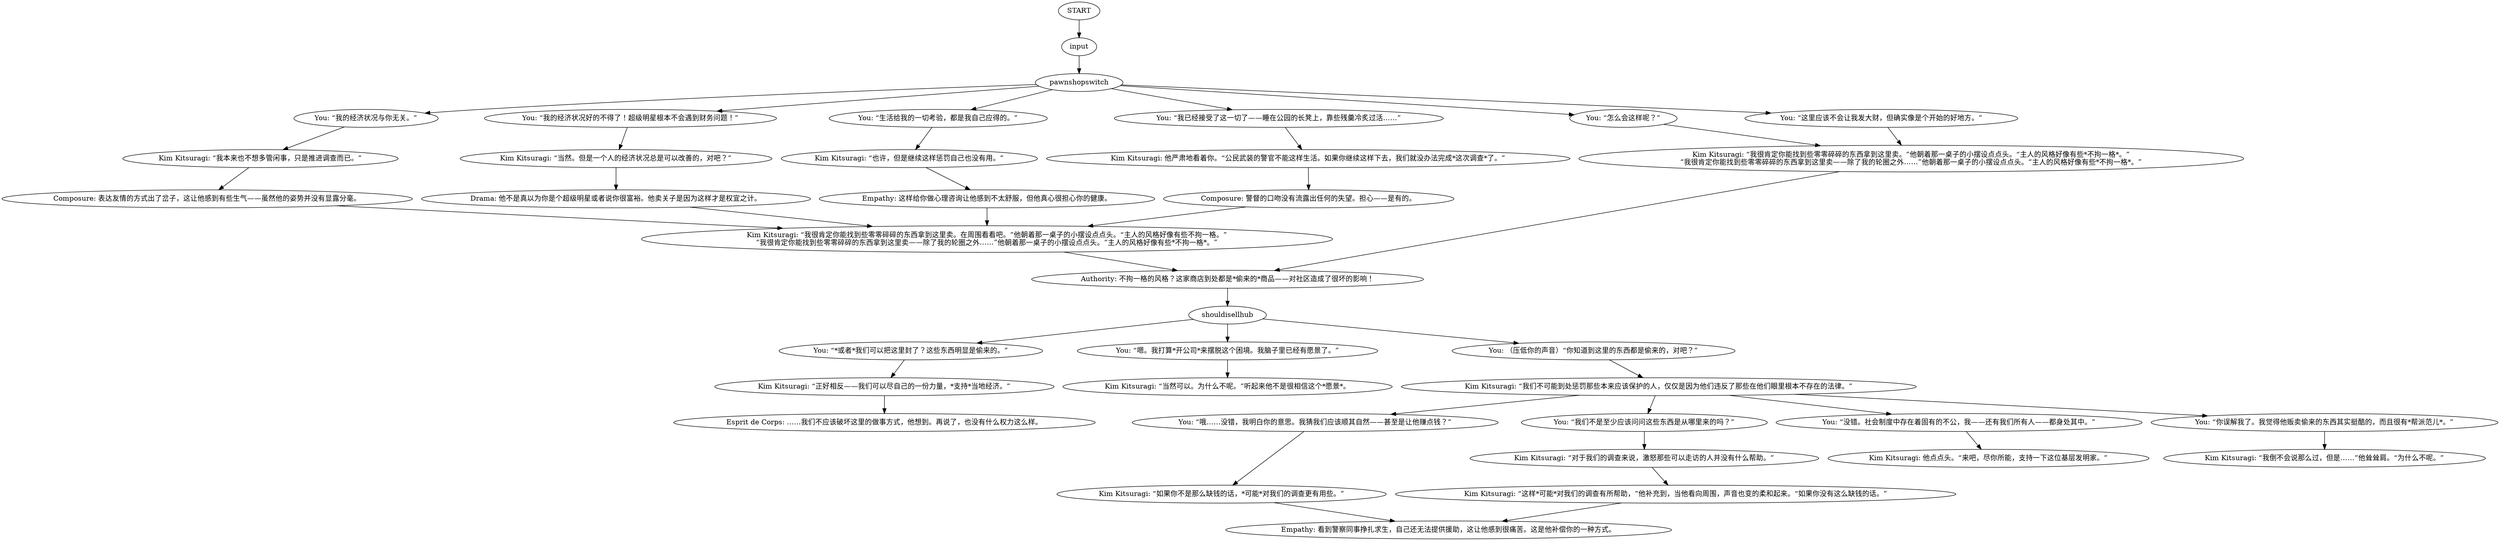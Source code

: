 # KIM SWITCH / PAWNSHOP
# Kim suggests you can get money by selling things here.
# ==================================================
digraph G {
	  0 [label="START"];
	  1 [label="input"];
	  2 [label="Kim Kitsuragi: “我很肯定你能找到些零零碎碎的东西拿到这里卖。”他朝着那一桌子的小摆设点点头。“主人的风格好像有些*不拘一格*。”\n“我很肯定你能找到些零零碎碎的东西拿到这里卖——除了我的轮圈之外……”他朝着那一桌子的小摆设点点头。“主人的风格好像有些*不拘一格*。”"];
	  3 [label="Empathy: 看到警察同事挣扎求生，自己还无法提供援助，这让他感到很痛苦。这是他补偿你的一种方式。"];
	  4 [label="You: “*或者*我们可以把这里封了？这些东西明显是偷来的。”"];
	  5 [label="Kim Kitsuragi: “当然。但是一个人的经济状况总是可以改善的，对吧？”"];
	  6 [label="shouldisellhub"];
	  7 [label="You: “你误解我了。我觉得他贩卖偷来的东西其实挺酷的，而且很有*帮派范儿*。”"];
	  8 [label="Kim Kitsuragi: “对于我们的调查来说，激怒那些可以走访的人并没有什么帮助。”"];
	  9 [label="You: “我的经济状况好的不得了！超级明星根本不会遇到财务问题！”"];
	  10 [label="Kim Kitsuragi: “当然可以。为什么不呢。”听起来他不是很相信这个*愿景*。"];
	  11 [label="Kim Kitsuragi: “正好相反——我们可以尽自己的一份力量，*支持*当地经济。”"];
	  12 [label="You: “我的经济状况与你无关。”"];
	  13 [label="You: “嗯。我打算*开公司*来摆脱这个困境。我脑子里已经有愿景了。”"];
	  14 [label="Kim Kitsuragi: “也许，但是继续这样惩罚自己也没有用。”"];
	  15 [label="Kim Kitsuragi: “我很肯定你能找到些零零碎碎的东西拿到这里卖。在周围看看吧。”他朝着那一桌子的小摆设点点头。“主人的风格好像有些不拘一格。”\n“我很肯定你能找到些零零碎碎的东西拿到这里卖——除了我的轮圈之外……”他朝着那一桌子的小摆设点点头。“主人的风格好像有些*不拘一格*。”"];
	  16 [label="You: “哦……没错，我明白你的意思。我猜我们应该顺其自然——甚至是让他赚点钱？”"];
	  17 [label="Kim Kitsuragi: “我本来也不想多管闲事，只是推进调查而已。”"];
	  18 [label="Drama: 他不是真以为你是个超级明星或者说你很富裕。他卖关子是因为这样才是权宜之计。"];
	  19 [label="Authority: 不拘一格的风格？这家商店到处都是*偷来的*商品——对社区造成了很坏的影响！"];
	  20 [label="Kim Kitsuragi: “我们不可能到处惩罚那些本来应该保护的人，仅仅是因为他们违反了那些在他们眼里根本不存在的法律。”"];
	  21 [label="Kim Kitsuragi: 他严肃地看着你。“公民武装的警官不能这样生活。如果你继续这样下去，我们就没办法完成*这次调查*了。”"];
	  22 [label="You: “我们不是至少应该问问这些东西是从哪里来的吗？”"];
	  23 [label="Esprit de Corps: ……我们不应该破坏这里的做事方式，他想到。再说了，也没有什么权力这么样。"];
	  24 [label="You: （压低你的声音）“你知道到这里的东西都是偷来的，对吧？”"];
	  25 [label="You: “怎么会这样呢？”"];
	  26 [label="You: “没错。社会制度中存在着固有的不公，我——还有我们所有人——都身处其中。”"];
	  28 [label="You: “生活给我的一切考验，都是我自己应得的。”"];
	  29 [label="Composure: 警督的口吻没有流露出任何的失望。担心——是有的。"];
	  30 [label="pawnshopswitch"];
	  31 [label="You: “这里应该不会让我发大财，但确实像是个开始的好地方。”"];
	  32 [label="Kim Kitsuragi: “这样*可能*对我们的调查有所帮助，”他补充到，当他看向周围，声音也变的柔和起来。“如果你没有这么缺钱的话。”"];
	  33 [label="Empathy: 这样给你做心理咨询让他感到不太舒服，但他真心很担心你的健康。"];
	  34 [label="Kim Kitsuragi: “我倒不会说那么过，但是……”他耸耸肩。“为什么不呢。”"];
	  35 [label="Kim Kitsuragi: 他点点头。“来吧，尽你所能，支持一下这位基层发明家。”"];
	  36 [label="Kim Kitsuragi: “如果你不是那么缺钱的话，*可能*对我们的调查更有用些。”"];
	  37 [label="You: “我已经接受了这一切了——睡在公园的长凳上，靠些残羹冷炙过活……”"];
	  38 [label="Composure: 表达友情的方式出了岔子，这让他感到有些生气——虽然他的姿势并没有显露分毫。"];
	  0 -> 1
	  1 -> 30
	  2 -> 19
	  4 -> 11
	  5 -> 18
	  6 -> 24
	  6 -> 4
	  6 -> 13
	  7 -> 34
	  8 -> 32
	  9 -> 5
	  11 -> 23
	  12 -> 17
	  13 -> 10
	  14 -> 33
	  15 -> 19
	  16 -> 36
	  17 -> 38
	  18 -> 15
	  19 -> 6
	  20 -> 16
	  20 -> 26
	  20 -> 22
	  20 -> 7
	  21 -> 29
	  22 -> 8
	  24 -> 20
	  25 -> 2
	  26 -> 35
	  28 -> 14
	  29 -> 15
	  30 -> 37
	  30 -> 9
	  30 -> 12
	  30 -> 25
	  30 -> 28
	  30 -> 31
	  31 -> 2
	  32 -> 3
	  33 -> 15
	  36 -> 3
	  37 -> 21
	  38 -> 15
}

